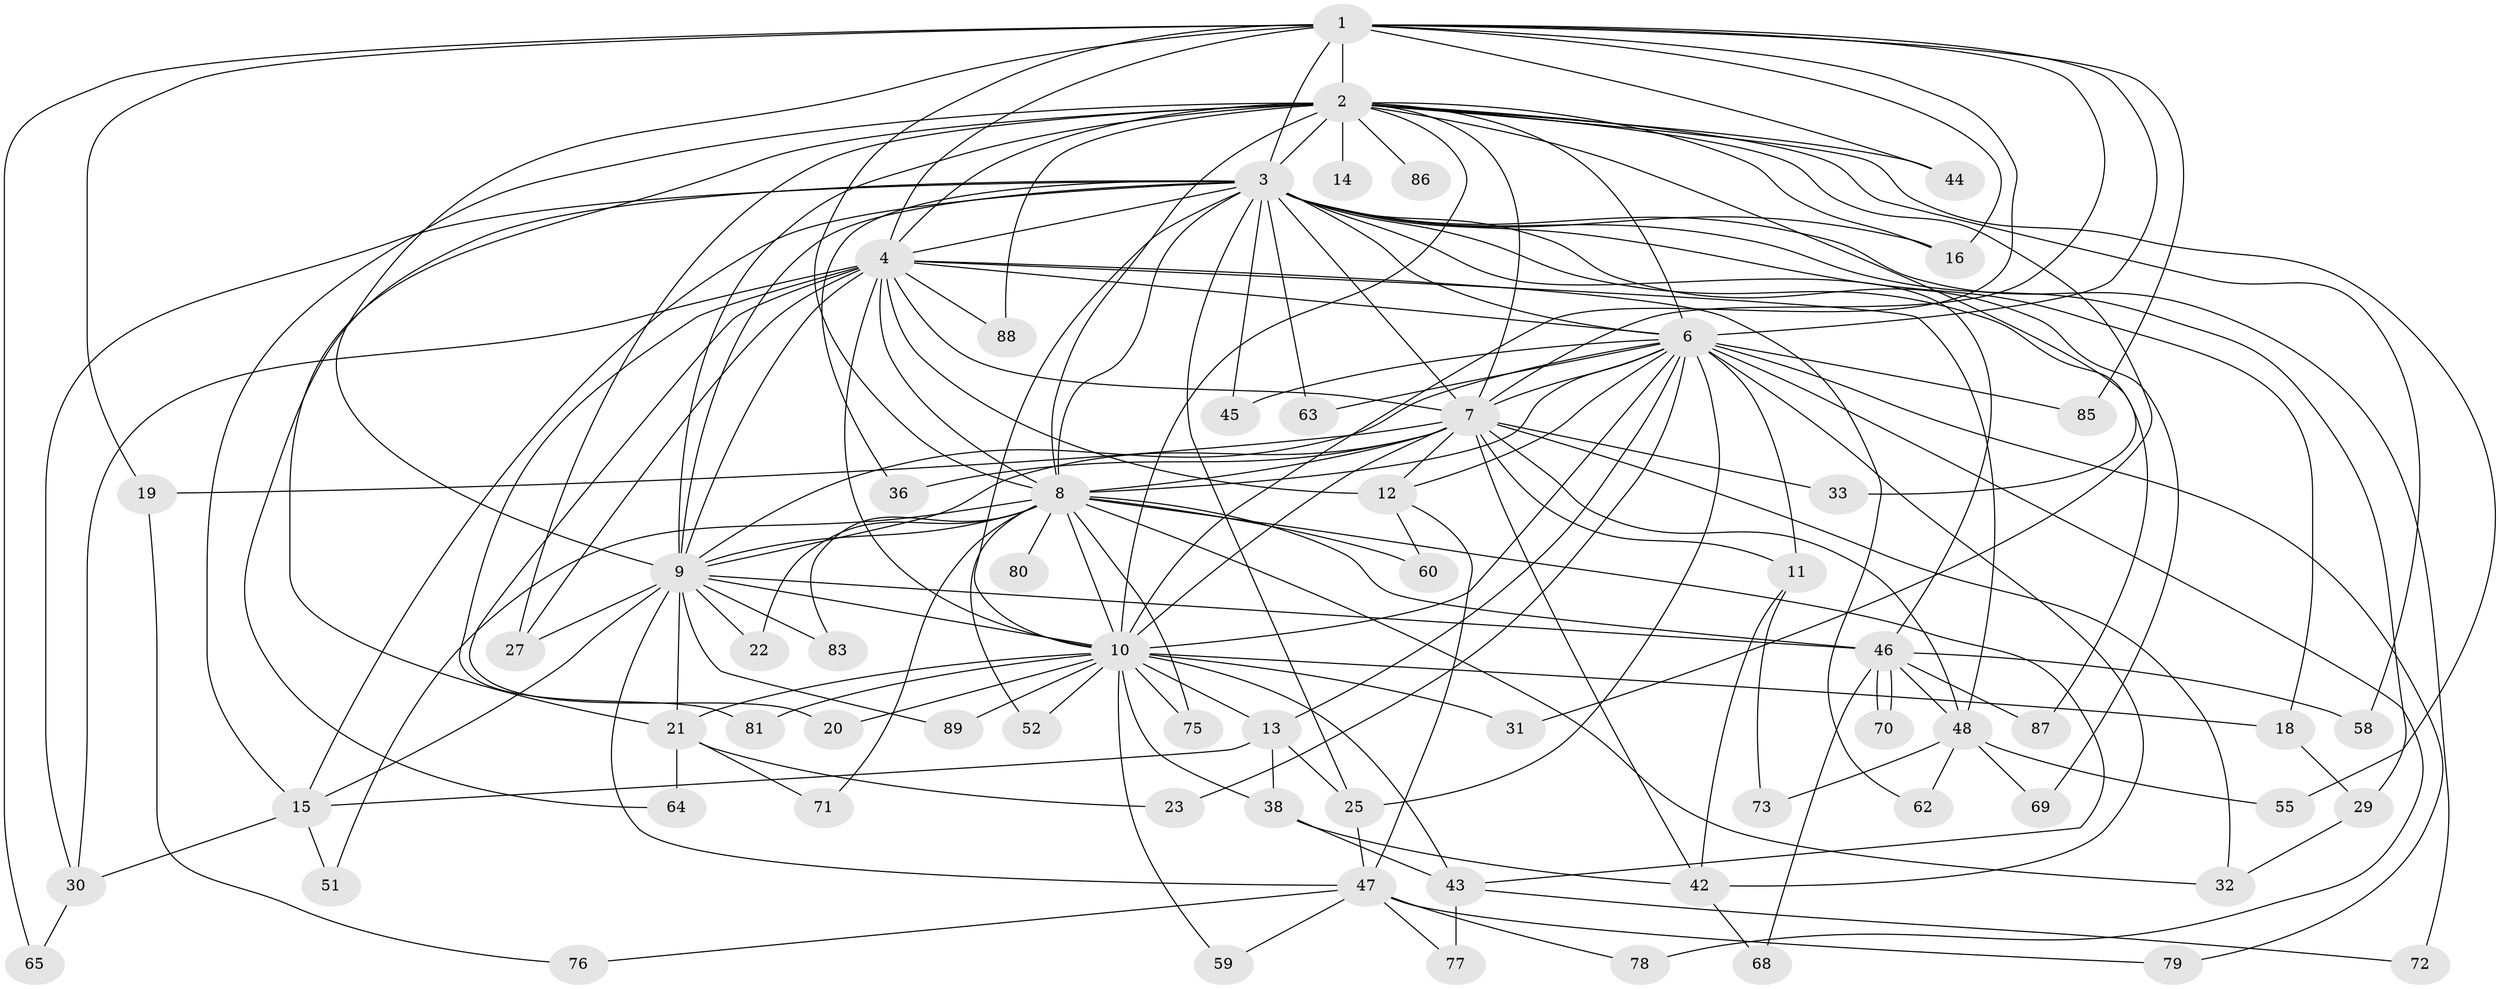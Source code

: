 // original degree distribution, {14: 0.02247191011235955, 19: 0.02247191011235955, 24: 0.011235955056179775, 18: 0.011235955056179775, 21: 0.011235955056179775, 17: 0.011235955056179775, 20: 0.011235955056179775, 23: 0.011235955056179775, 3: 0.15730337078651685, 5: 0.06741573033707865, 2: 0.5730337078651685, 4: 0.056179775280898875, 9: 0.011235955056179775, 7: 0.02247191011235955}
// Generated by graph-tools (version 1.1) at 2025/11/02/27/25 16:11:07]
// undirected, 66 vertices, 162 edges
graph export_dot {
graph [start="1"]
  node [color=gray90,style=filled];
  1 [super="+50"];
  2 [super="+5"];
  3 [super="+61"];
  4 [super="+40"];
  6 [super="+34"];
  7 [super="+74"];
  8 [super="+26"];
  9 [super="+57"];
  10 [super="+17"];
  11 [super="+67"];
  12 [super="+82"];
  13 [super="+84"];
  14;
  15 [super="+28"];
  16 [super="+24"];
  18;
  19;
  20;
  21 [super="+35"];
  22;
  23;
  25 [super="+49"];
  27 [super="+41"];
  29 [super="+37"];
  30 [super="+39"];
  31;
  32;
  33;
  36;
  38;
  42;
  43 [super="+66"];
  44;
  45;
  46 [super="+54"];
  47 [super="+53"];
  48 [super="+56"];
  51;
  52;
  55;
  58;
  59;
  60;
  62;
  63;
  64;
  65;
  68;
  69;
  70;
  71;
  72;
  73;
  75;
  76;
  77;
  78;
  79;
  80;
  81;
  83;
  85;
  86;
  87;
  88;
  89;
  1 -- 2 [weight=3];
  1 -- 3;
  1 -- 4;
  1 -- 6;
  1 -- 7;
  1 -- 8;
  1 -- 9;
  1 -- 10;
  1 -- 19;
  1 -- 44;
  1 -- 65;
  1 -- 85;
  1 -- 16;
  2 -- 3 [weight=2];
  2 -- 4 [weight=2];
  2 -- 6 [weight=2];
  2 -- 7 [weight=2];
  2 -- 8 [weight=2];
  2 -- 9 [weight=2];
  2 -- 10 [weight=2];
  2 -- 14 [weight=2];
  2 -- 15;
  2 -- 21;
  2 -- 27;
  2 -- 31;
  2 -- 33;
  2 -- 44;
  2 -- 55;
  2 -- 58;
  2 -- 88;
  2 -- 16;
  2 -- 86;
  3 -- 4;
  3 -- 6;
  3 -- 7;
  3 -- 8;
  3 -- 9;
  3 -- 10 [weight=2];
  3 -- 15;
  3 -- 16;
  3 -- 18;
  3 -- 25;
  3 -- 29;
  3 -- 36;
  3 -- 45;
  3 -- 46;
  3 -- 63;
  3 -- 64;
  3 -- 69;
  3 -- 72;
  3 -- 87;
  3 -- 30;
  4 -- 6;
  4 -- 7;
  4 -- 8 [weight=2];
  4 -- 9;
  4 -- 10;
  4 -- 12;
  4 -- 20;
  4 -- 30;
  4 -- 48;
  4 -- 62;
  4 -- 81;
  4 -- 88;
  4 -- 27;
  6 -- 7;
  6 -- 8;
  6 -- 9;
  6 -- 10 [weight=3];
  6 -- 11;
  6 -- 12;
  6 -- 13;
  6 -- 23;
  6 -- 25;
  6 -- 45;
  6 -- 63;
  6 -- 78;
  6 -- 79;
  6 -- 85;
  6 -- 42;
  7 -- 8;
  7 -- 9;
  7 -- 10;
  7 -- 11;
  7 -- 19;
  7 -- 32;
  7 -- 33;
  7 -- 36;
  7 -- 12;
  7 -- 48;
  7 -- 42;
  8 -- 9;
  8 -- 10;
  8 -- 22;
  8 -- 32;
  8 -- 43;
  8 -- 51;
  8 -- 52;
  8 -- 60;
  8 -- 71;
  8 -- 83;
  8 -- 46;
  8 -- 75;
  8 -- 80;
  9 -- 10;
  9 -- 21;
  9 -- 22;
  9 -- 27 [weight=2];
  9 -- 46;
  9 -- 83;
  9 -- 89;
  9 -- 47;
  9 -- 15;
  10 -- 13;
  10 -- 18;
  10 -- 20;
  10 -- 31;
  10 -- 38;
  10 -- 43;
  10 -- 52;
  10 -- 59;
  10 -- 75;
  10 -- 89;
  10 -- 81;
  10 -- 21;
  11 -- 73;
  11 -- 42;
  12 -- 47;
  12 -- 60;
  13 -- 38;
  13 -- 15;
  13 -- 25;
  15 -- 51;
  15 -- 30;
  18 -- 29;
  19 -- 76;
  21 -- 23;
  21 -- 64;
  21 -- 71;
  25 -- 47;
  29 -- 32;
  30 -- 65;
  38 -- 42;
  38 -- 43;
  42 -- 68;
  43 -- 72;
  43 -- 77;
  46 -- 48;
  46 -- 58;
  46 -- 68;
  46 -- 70;
  46 -- 70;
  46 -- 87;
  47 -- 79;
  47 -- 59;
  47 -- 76;
  47 -- 77;
  47 -- 78;
  48 -- 55;
  48 -- 62;
  48 -- 69;
  48 -- 73;
}
